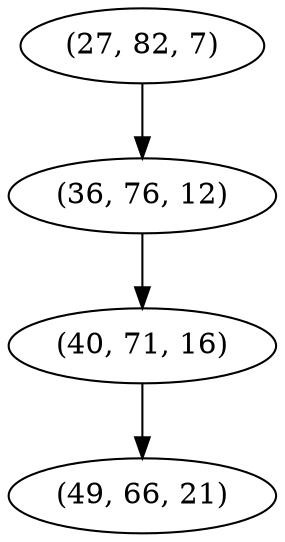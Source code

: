 digraph tree {
    "(27, 82, 7)";
    "(36, 76, 12)";
    "(40, 71, 16)";
    "(49, 66, 21)";
    "(27, 82, 7)" -> "(36, 76, 12)";
    "(36, 76, 12)" -> "(40, 71, 16)";
    "(40, 71, 16)" -> "(49, 66, 21)";
}
